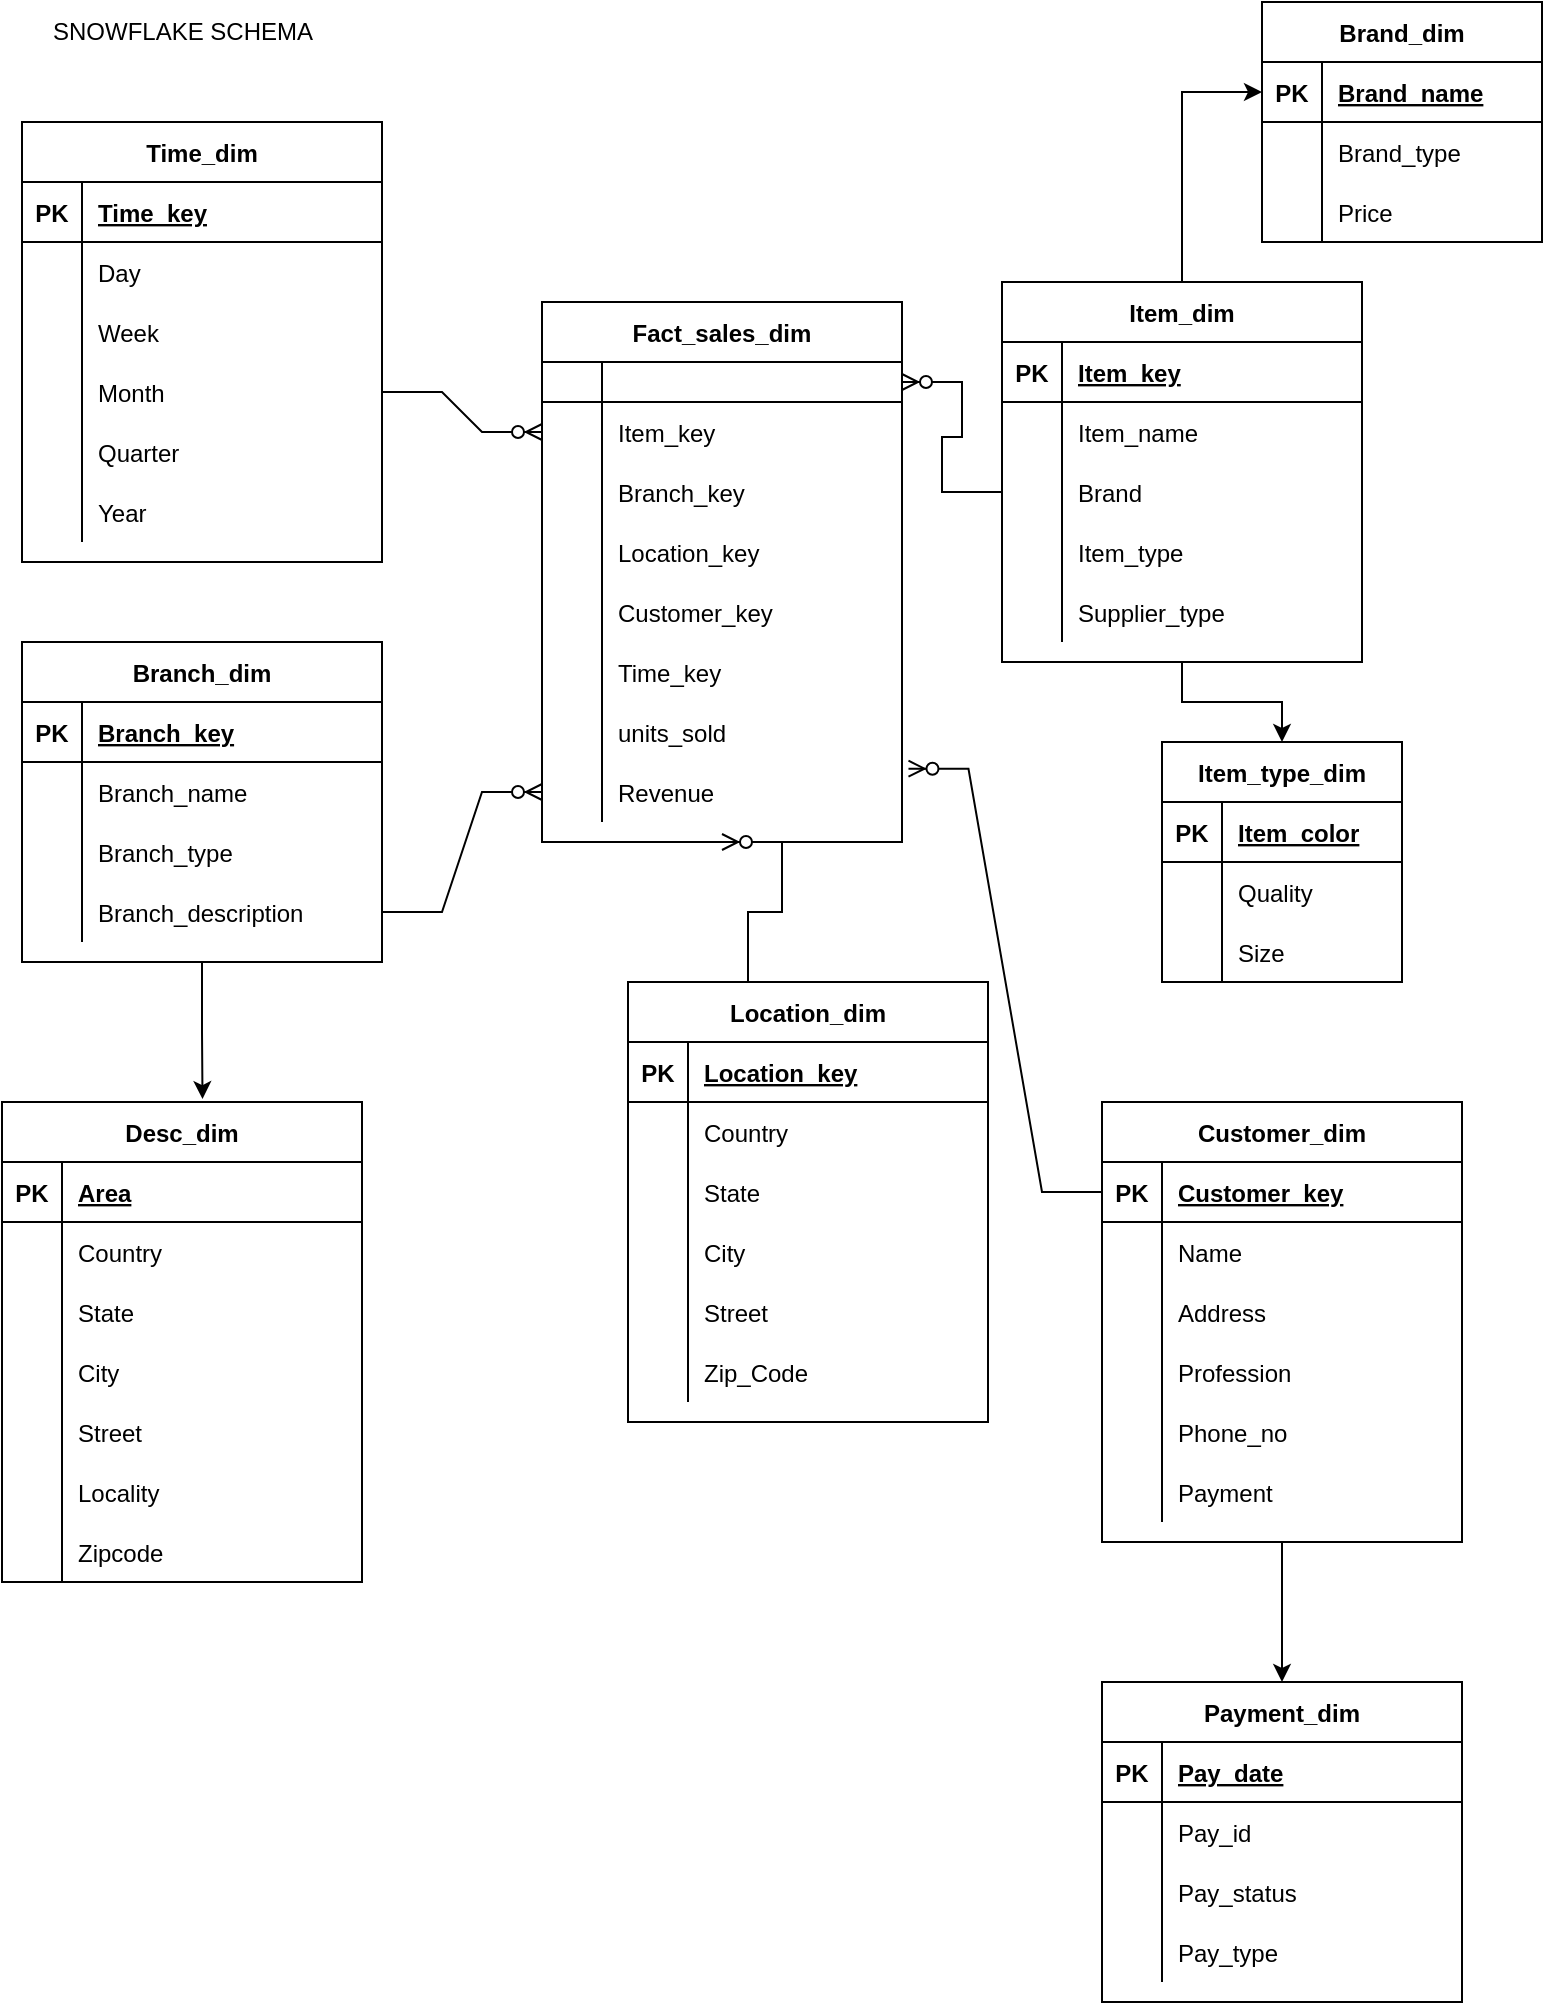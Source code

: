 <mxfile version="20.3.0" type="device"><diagram id="K9mdHLCSp_q0Acq3sKQE" name="Page-1"><mxGraphModel dx="1335" dy="692" grid="1" gridSize="10" guides="1" tooltips="1" connect="1" arrows="1" fold="1" page="1" pageScale="1" pageWidth="827" pageHeight="1169" math="0" shadow="0"><root><mxCell id="0"/><mxCell id="1" parent="0"/><mxCell id="JgKkxX7hpc0CTVONQls2-1" value="Time_dim" style="shape=table;startSize=30;container=1;collapsible=1;childLayout=tableLayout;fixedRows=1;rowLines=0;fontStyle=1;align=center;resizeLast=1;" parent="1" vertex="1"><mxGeometry x="20" y="70" width="180" height="220" as="geometry"/></mxCell><mxCell id="JgKkxX7hpc0CTVONQls2-2" value="" style="shape=tableRow;horizontal=0;startSize=0;swimlaneHead=0;swimlaneBody=0;fillColor=none;collapsible=0;dropTarget=0;points=[[0,0.5],[1,0.5]];portConstraint=eastwest;top=0;left=0;right=0;bottom=1;" parent="JgKkxX7hpc0CTVONQls2-1" vertex="1"><mxGeometry y="30" width="180" height="30" as="geometry"/></mxCell><mxCell id="JgKkxX7hpc0CTVONQls2-3" value="PK" style="shape=partialRectangle;connectable=0;fillColor=none;top=0;left=0;bottom=0;right=0;fontStyle=1;overflow=hidden;" parent="JgKkxX7hpc0CTVONQls2-2" vertex="1"><mxGeometry width="30" height="30" as="geometry"><mxRectangle width="30" height="30" as="alternateBounds"/></mxGeometry></mxCell><mxCell id="JgKkxX7hpc0CTVONQls2-4" value="Time_key" style="shape=partialRectangle;connectable=0;fillColor=none;top=0;left=0;bottom=0;right=0;align=left;spacingLeft=6;fontStyle=5;overflow=hidden;" parent="JgKkxX7hpc0CTVONQls2-2" vertex="1"><mxGeometry x="30" width="150" height="30" as="geometry"><mxRectangle width="150" height="30" as="alternateBounds"/></mxGeometry></mxCell><mxCell id="JgKkxX7hpc0CTVONQls2-5" value="" style="shape=tableRow;horizontal=0;startSize=0;swimlaneHead=0;swimlaneBody=0;fillColor=none;collapsible=0;dropTarget=0;points=[[0,0.5],[1,0.5]];portConstraint=eastwest;top=0;left=0;right=0;bottom=0;" parent="JgKkxX7hpc0CTVONQls2-1" vertex="1"><mxGeometry y="60" width="180" height="30" as="geometry"/></mxCell><mxCell id="JgKkxX7hpc0CTVONQls2-6" value="" style="shape=partialRectangle;connectable=0;fillColor=none;top=0;left=0;bottom=0;right=0;editable=1;overflow=hidden;" parent="JgKkxX7hpc0CTVONQls2-5" vertex="1"><mxGeometry width="30" height="30" as="geometry"><mxRectangle width="30" height="30" as="alternateBounds"/></mxGeometry></mxCell><mxCell id="JgKkxX7hpc0CTVONQls2-7" value="Day" style="shape=partialRectangle;connectable=0;fillColor=none;top=0;left=0;bottom=0;right=0;align=left;spacingLeft=6;overflow=hidden;" parent="JgKkxX7hpc0CTVONQls2-5" vertex="1"><mxGeometry x="30" width="150" height="30" as="geometry"><mxRectangle width="150" height="30" as="alternateBounds"/></mxGeometry></mxCell><mxCell id="JgKkxX7hpc0CTVONQls2-8" value="" style="shape=tableRow;horizontal=0;startSize=0;swimlaneHead=0;swimlaneBody=0;fillColor=none;collapsible=0;dropTarget=0;points=[[0,0.5],[1,0.5]];portConstraint=eastwest;top=0;left=0;right=0;bottom=0;" parent="JgKkxX7hpc0CTVONQls2-1" vertex="1"><mxGeometry y="90" width="180" height="30" as="geometry"/></mxCell><mxCell id="JgKkxX7hpc0CTVONQls2-9" value="" style="shape=partialRectangle;connectable=0;fillColor=none;top=0;left=0;bottom=0;right=0;editable=1;overflow=hidden;" parent="JgKkxX7hpc0CTVONQls2-8" vertex="1"><mxGeometry width="30" height="30" as="geometry"><mxRectangle width="30" height="30" as="alternateBounds"/></mxGeometry></mxCell><mxCell id="JgKkxX7hpc0CTVONQls2-10" value="Week" style="shape=partialRectangle;connectable=0;fillColor=none;top=0;left=0;bottom=0;right=0;align=left;spacingLeft=6;overflow=hidden;" parent="JgKkxX7hpc0CTVONQls2-8" vertex="1"><mxGeometry x="30" width="150" height="30" as="geometry"><mxRectangle width="150" height="30" as="alternateBounds"/></mxGeometry></mxCell><mxCell id="JgKkxX7hpc0CTVONQls2-11" value="" style="shape=tableRow;horizontal=0;startSize=0;swimlaneHead=0;swimlaneBody=0;fillColor=none;collapsible=0;dropTarget=0;points=[[0,0.5],[1,0.5]];portConstraint=eastwest;top=0;left=0;right=0;bottom=0;" parent="JgKkxX7hpc0CTVONQls2-1" vertex="1"><mxGeometry y="120" width="180" height="30" as="geometry"/></mxCell><mxCell id="JgKkxX7hpc0CTVONQls2-12" value="" style="shape=partialRectangle;connectable=0;fillColor=none;top=0;left=0;bottom=0;right=0;editable=1;overflow=hidden;" parent="JgKkxX7hpc0CTVONQls2-11" vertex="1"><mxGeometry width="30" height="30" as="geometry"><mxRectangle width="30" height="30" as="alternateBounds"/></mxGeometry></mxCell><mxCell id="JgKkxX7hpc0CTVONQls2-13" value="Month" style="shape=partialRectangle;connectable=0;fillColor=none;top=0;left=0;bottom=0;right=0;align=left;spacingLeft=6;overflow=hidden;" parent="JgKkxX7hpc0CTVONQls2-11" vertex="1"><mxGeometry x="30" width="150" height="30" as="geometry"><mxRectangle width="150" height="30" as="alternateBounds"/></mxGeometry></mxCell><mxCell id="JgKkxX7hpc0CTVONQls2-14" value="" style="shape=tableRow;horizontal=0;startSize=0;swimlaneHead=0;swimlaneBody=0;fillColor=none;collapsible=0;dropTarget=0;points=[[0,0.5],[1,0.5]];portConstraint=eastwest;top=0;left=0;right=0;bottom=0;" parent="JgKkxX7hpc0CTVONQls2-1" vertex="1"><mxGeometry y="150" width="180" height="30" as="geometry"/></mxCell><mxCell id="JgKkxX7hpc0CTVONQls2-15" value="" style="shape=partialRectangle;connectable=0;fillColor=none;top=0;left=0;bottom=0;right=0;editable=1;overflow=hidden;" parent="JgKkxX7hpc0CTVONQls2-14" vertex="1"><mxGeometry width="30" height="30" as="geometry"><mxRectangle width="30" height="30" as="alternateBounds"/></mxGeometry></mxCell><mxCell id="JgKkxX7hpc0CTVONQls2-16" value="Quarter" style="shape=partialRectangle;connectable=0;fillColor=none;top=0;left=0;bottom=0;right=0;align=left;spacingLeft=6;overflow=hidden;" parent="JgKkxX7hpc0CTVONQls2-14" vertex="1"><mxGeometry x="30" width="150" height="30" as="geometry"><mxRectangle width="150" height="30" as="alternateBounds"/></mxGeometry></mxCell><mxCell id="JgKkxX7hpc0CTVONQls2-17" value="" style="shape=tableRow;horizontal=0;startSize=0;swimlaneHead=0;swimlaneBody=0;fillColor=none;collapsible=0;dropTarget=0;points=[[0,0.5],[1,0.5]];portConstraint=eastwest;top=0;left=0;right=0;bottom=0;" parent="JgKkxX7hpc0CTVONQls2-1" vertex="1"><mxGeometry y="180" width="180" height="30" as="geometry"/></mxCell><mxCell id="JgKkxX7hpc0CTVONQls2-18" value="" style="shape=partialRectangle;connectable=0;fillColor=none;top=0;left=0;bottom=0;right=0;editable=1;overflow=hidden;" parent="JgKkxX7hpc0CTVONQls2-17" vertex="1"><mxGeometry width="30" height="30" as="geometry"><mxRectangle width="30" height="30" as="alternateBounds"/></mxGeometry></mxCell><mxCell id="JgKkxX7hpc0CTVONQls2-19" value="Year" style="shape=partialRectangle;connectable=0;fillColor=none;top=0;left=0;bottom=0;right=0;align=left;spacingLeft=6;overflow=hidden;" parent="JgKkxX7hpc0CTVONQls2-17" vertex="1"><mxGeometry x="30" width="150" height="30" as="geometry"><mxRectangle width="150" height="30" as="alternateBounds"/></mxGeometry></mxCell><mxCell id="JgKkxX7hpc0CTVONQls2-190" style="edgeStyle=orthogonalEdgeStyle;rounded=0;orthogonalLoop=1;jettySize=auto;html=1;entryX=0.557;entryY=-0.006;entryDx=0;entryDy=0;entryPerimeter=0;" parent="1" source="JgKkxX7hpc0CTVONQls2-20" target="JgKkxX7hpc0CTVONQls2-118" edge="1"><mxGeometry relative="1" as="geometry"/></mxCell><mxCell id="JgKkxX7hpc0CTVONQls2-20" value="Branch_dim" style="shape=table;startSize=30;container=1;collapsible=1;childLayout=tableLayout;fixedRows=1;rowLines=0;fontStyle=1;align=center;resizeLast=1;" parent="1" vertex="1"><mxGeometry x="20" y="330" width="180" height="160" as="geometry"/></mxCell><mxCell id="JgKkxX7hpc0CTVONQls2-21" value="" style="shape=tableRow;horizontal=0;startSize=0;swimlaneHead=0;swimlaneBody=0;fillColor=none;collapsible=0;dropTarget=0;points=[[0,0.5],[1,0.5]];portConstraint=eastwest;top=0;left=0;right=0;bottom=1;" parent="JgKkxX7hpc0CTVONQls2-20" vertex="1"><mxGeometry y="30" width="180" height="30" as="geometry"/></mxCell><mxCell id="JgKkxX7hpc0CTVONQls2-22" value="PK" style="shape=partialRectangle;connectable=0;fillColor=none;top=0;left=0;bottom=0;right=0;fontStyle=1;overflow=hidden;" parent="JgKkxX7hpc0CTVONQls2-21" vertex="1"><mxGeometry width="30" height="30" as="geometry"><mxRectangle width="30" height="30" as="alternateBounds"/></mxGeometry></mxCell><mxCell id="JgKkxX7hpc0CTVONQls2-23" value="Branch_key" style="shape=partialRectangle;connectable=0;fillColor=none;top=0;left=0;bottom=0;right=0;align=left;spacingLeft=6;fontStyle=5;overflow=hidden;" parent="JgKkxX7hpc0CTVONQls2-21" vertex="1"><mxGeometry x="30" width="150" height="30" as="geometry"><mxRectangle width="150" height="30" as="alternateBounds"/></mxGeometry></mxCell><mxCell id="JgKkxX7hpc0CTVONQls2-24" value="" style="shape=tableRow;horizontal=0;startSize=0;swimlaneHead=0;swimlaneBody=0;fillColor=none;collapsible=0;dropTarget=0;points=[[0,0.5],[1,0.5]];portConstraint=eastwest;top=0;left=0;right=0;bottom=0;" parent="JgKkxX7hpc0CTVONQls2-20" vertex="1"><mxGeometry y="60" width="180" height="30" as="geometry"/></mxCell><mxCell id="JgKkxX7hpc0CTVONQls2-25" value="" style="shape=partialRectangle;connectable=0;fillColor=none;top=0;left=0;bottom=0;right=0;editable=1;overflow=hidden;" parent="JgKkxX7hpc0CTVONQls2-24" vertex="1"><mxGeometry width="30" height="30" as="geometry"><mxRectangle width="30" height="30" as="alternateBounds"/></mxGeometry></mxCell><mxCell id="JgKkxX7hpc0CTVONQls2-26" value="Branch_name" style="shape=partialRectangle;connectable=0;fillColor=none;top=0;left=0;bottom=0;right=0;align=left;spacingLeft=6;overflow=hidden;" parent="JgKkxX7hpc0CTVONQls2-24" vertex="1"><mxGeometry x="30" width="150" height="30" as="geometry"><mxRectangle width="150" height="30" as="alternateBounds"/></mxGeometry></mxCell><mxCell id="JgKkxX7hpc0CTVONQls2-27" value="" style="shape=tableRow;horizontal=0;startSize=0;swimlaneHead=0;swimlaneBody=0;fillColor=none;collapsible=0;dropTarget=0;points=[[0,0.5],[1,0.5]];portConstraint=eastwest;top=0;left=0;right=0;bottom=0;" parent="JgKkxX7hpc0CTVONQls2-20" vertex="1"><mxGeometry y="90" width="180" height="30" as="geometry"/></mxCell><mxCell id="JgKkxX7hpc0CTVONQls2-28" value="" style="shape=partialRectangle;connectable=0;fillColor=none;top=0;left=0;bottom=0;right=0;editable=1;overflow=hidden;" parent="JgKkxX7hpc0CTVONQls2-27" vertex="1"><mxGeometry width="30" height="30" as="geometry"><mxRectangle width="30" height="30" as="alternateBounds"/></mxGeometry></mxCell><mxCell id="JgKkxX7hpc0CTVONQls2-29" value="Branch_type" style="shape=partialRectangle;connectable=0;fillColor=none;top=0;left=0;bottom=0;right=0;align=left;spacingLeft=6;overflow=hidden;" parent="JgKkxX7hpc0CTVONQls2-27" vertex="1"><mxGeometry x="30" width="150" height="30" as="geometry"><mxRectangle width="150" height="30" as="alternateBounds"/></mxGeometry></mxCell><mxCell id="JgKkxX7hpc0CTVONQls2-30" value="" style="shape=tableRow;horizontal=0;startSize=0;swimlaneHead=0;swimlaneBody=0;fillColor=none;collapsible=0;dropTarget=0;points=[[0,0.5],[1,0.5]];portConstraint=eastwest;top=0;left=0;right=0;bottom=0;" parent="JgKkxX7hpc0CTVONQls2-20" vertex="1"><mxGeometry y="120" width="180" height="30" as="geometry"/></mxCell><mxCell id="JgKkxX7hpc0CTVONQls2-31" value="" style="shape=partialRectangle;connectable=0;fillColor=none;top=0;left=0;bottom=0;right=0;editable=1;overflow=hidden;" parent="JgKkxX7hpc0CTVONQls2-30" vertex="1"><mxGeometry width="30" height="30" as="geometry"><mxRectangle width="30" height="30" as="alternateBounds"/></mxGeometry></mxCell><mxCell id="JgKkxX7hpc0CTVONQls2-32" value="Branch_description" style="shape=partialRectangle;connectable=0;fillColor=none;top=0;left=0;bottom=0;right=0;align=left;spacingLeft=6;overflow=hidden;" parent="JgKkxX7hpc0CTVONQls2-30" vertex="1"><mxGeometry x="30" width="150" height="30" as="geometry"><mxRectangle width="150" height="30" as="alternateBounds"/></mxGeometry></mxCell><mxCell id="JgKkxX7hpc0CTVONQls2-33" value="Fact_sales_dim" style="shape=table;startSize=30;container=1;collapsible=1;childLayout=tableLayout;fixedRows=1;rowLines=0;fontStyle=1;align=center;resizeLast=1;" parent="1" vertex="1"><mxGeometry x="280" y="160" width="180" height="270" as="geometry"/></mxCell><mxCell id="JgKkxX7hpc0CTVONQls2-34" value="" style="shape=tableRow;horizontal=0;startSize=0;swimlaneHead=0;swimlaneBody=0;fillColor=none;collapsible=0;dropTarget=0;points=[[0,0.5],[1,0.5]];portConstraint=eastwest;top=0;left=0;right=0;bottom=1;" parent="JgKkxX7hpc0CTVONQls2-33" vertex="1"><mxGeometry y="30" width="180" height="20" as="geometry"/></mxCell><mxCell id="JgKkxX7hpc0CTVONQls2-35" value="" style="shape=partialRectangle;connectable=0;fillColor=none;top=0;left=0;bottom=0;right=0;fontStyle=1;overflow=hidden;" parent="JgKkxX7hpc0CTVONQls2-34" vertex="1"><mxGeometry width="30" height="20" as="geometry"><mxRectangle width="30" height="20" as="alternateBounds"/></mxGeometry></mxCell><mxCell id="JgKkxX7hpc0CTVONQls2-36" value="" style="shape=partialRectangle;connectable=0;fillColor=none;top=0;left=0;bottom=0;right=0;align=left;spacingLeft=6;fontStyle=5;overflow=hidden;" parent="JgKkxX7hpc0CTVONQls2-34" vertex="1"><mxGeometry x="30" width="150" height="20" as="geometry"><mxRectangle width="150" height="20" as="alternateBounds"/></mxGeometry></mxCell><mxCell id="JgKkxX7hpc0CTVONQls2-37" value="" style="shape=tableRow;horizontal=0;startSize=0;swimlaneHead=0;swimlaneBody=0;fillColor=none;collapsible=0;dropTarget=0;points=[[0,0.5],[1,0.5]];portConstraint=eastwest;top=0;left=0;right=0;bottom=0;" parent="JgKkxX7hpc0CTVONQls2-33" vertex="1"><mxGeometry y="50" width="180" height="30" as="geometry"/></mxCell><mxCell id="JgKkxX7hpc0CTVONQls2-38" value="" style="shape=partialRectangle;connectable=0;fillColor=none;top=0;left=0;bottom=0;right=0;editable=1;overflow=hidden;" parent="JgKkxX7hpc0CTVONQls2-37" vertex="1"><mxGeometry width="30" height="30" as="geometry"><mxRectangle width="30" height="30" as="alternateBounds"/></mxGeometry></mxCell><mxCell id="JgKkxX7hpc0CTVONQls2-39" value="Item_key" style="shape=partialRectangle;connectable=0;fillColor=none;top=0;left=0;bottom=0;right=0;align=left;spacingLeft=6;overflow=hidden;" parent="JgKkxX7hpc0CTVONQls2-37" vertex="1"><mxGeometry x="30" width="150" height="30" as="geometry"><mxRectangle width="150" height="30" as="alternateBounds"/></mxGeometry></mxCell><mxCell id="JgKkxX7hpc0CTVONQls2-40" value="" style="shape=tableRow;horizontal=0;startSize=0;swimlaneHead=0;swimlaneBody=0;fillColor=none;collapsible=0;dropTarget=0;points=[[0,0.5],[1,0.5]];portConstraint=eastwest;top=0;left=0;right=0;bottom=0;" parent="JgKkxX7hpc0CTVONQls2-33" vertex="1"><mxGeometry y="80" width="180" height="30" as="geometry"/></mxCell><mxCell id="JgKkxX7hpc0CTVONQls2-41" value="" style="shape=partialRectangle;connectable=0;fillColor=none;top=0;left=0;bottom=0;right=0;editable=1;overflow=hidden;" parent="JgKkxX7hpc0CTVONQls2-40" vertex="1"><mxGeometry width="30" height="30" as="geometry"><mxRectangle width="30" height="30" as="alternateBounds"/></mxGeometry></mxCell><mxCell id="JgKkxX7hpc0CTVONQls2-42" value="Branch_key" style="shape=partialRectangle;connectable=0;fillColor=none;top=0;left=0;bottom=0;right=0;align=left;spacingLeft=6;overflow=hidden;" parent="JgKkxX7hpc0CTVONQls2-40" vertex="1"><mxGeometry x="30" width="150" height="30" as="geometry"><mxRectangle width="150" height="30" as="alternateBounds"/></mxGeometry></mxCell><mxCell id="JgKkxX7hpc0CTVONQls2-43" value="" style="shape=tableRow;horizontal=0;startSize=0;swimlaneHead=0;swimlaneBody=0;fillColor=none;collapsible=0;dropTarget=0;points=[[0,0.5],[1,0.5]];portConstraint=eastwest;top=0;left=0;right=0;bottom=0;" parent="JgKkxX7hpc0CTVONQls2-33" vertex="1"><mxGeometry y="110" width="180" height="30" as="geometry"/></mxCell><mxCell id="JgKkxX7hpc0CTVONQls2-44" value="" style="shape=partialRectangle;connectable=0;fillColor=none;top=0;left=0;bottom=0;right=0;editable=1;overflow=hidden;" parent="JgKkxX7hpc0CTVONQls2-43" vertex="1"><mxGeometry width="30" height="30" as="geometry"><mxRectangle width="30" height="30" as="alternateBounds"/></mxGeometry></mxCell><mxCell id="JgKkxX7hpc0CTVONQls2-45" value="Location_key" style="shape=partialRectangle;connectable=0;fillColor=none;top=0;left=0;bottom=0;right=0;align=left;spacingLeft=6;overflow=hidden;" parent="JgKkxX7hpc0CTVONQls2-43" vertex="1"><mxGeometry x="30" width="150" height="30" as="geometry"><mxRectangle width="150" height="30" as="alternateBounds"/></mxGeometry></mxCell><mxCell id="JgKkxX7hpc0CTVONQls2-46" value="" style="shape=tableRow;horizontal=0;startSize=0;swimlaneHead=0;swimlaneBody=0;fillColor=none;collapsible=0;dropTarget=0;points=[[0,0.5],[1,0.5]];portConstraint=eastwest;top=0;left=0;right=0;bottom=0;" parent="JgKkxX7hpc0CTVONQls2-33" vertex="1"><mxGeometry y="140" width="180" height="30" as="geometry"/></mxCell><mxCell id="JgKkxX7hpc0CTVONQls2-47" value="" style="shape=partialRectangle;connectable=0;fillColor=none;top=0;left=0;bottom=0;right=0;editable=1;overflow=hidden;" parent="JgKkxX7hpc0CTVONQls2-46" vertex="1"><mxGeometry width="30" height="30" as="geometry"><mxRectangle width="30" height="30" as="alternateBounds"/></mxGeometry></mxCell><mxCell id="JgKkxX7hpc0CTVONQls2-48" value="Customer_key" style="shape=partialRectangle;connectable=0;fillColor=none;top=0;left=0;bottom=0;right=0;align=left;spacingLeft=6;overflow=hidden;" parent="JgKkxX7hpc0CTVONQls2-46" vertex="1"><mxGeometry x="30" width="150" height="30" as="geometry"><mxRectangle width="150" height="30" as="alternateBounds"/></mxGeometry></mxCell><mxCell id="JgKkxX7hpc0CTVONQls2-49" value="" style="shape=tableRow;horizontal=0;startSize=0;swimlaneHead=0;swimlaneBody=0;fillColor=none;collapsible=0;dropTarget=0;points=[[0,0.5],[1,0.5]];portConstraint=eastwest;top=0;left=0;right=0;bottom=0;" parent="JgKkxX7hpc0CTVONQls2-33" vertex="1"><mxGeometry y="170" width="180" height="30" as="geometry"/></mxCell><mxCell id="JgKkxX7hpc0CTVONQls2-50" value="" style="shape=partialRectangle;connectable=0;fillColor=none;top=0;left=0;bottom=0;right=0;editable=1;overflow=hidden;" parent="JgKkxX7hpc0CTVONQls2-49" vertex="1"><mxGeometry width="30" height="30" as="geometry"><mxRectangle width="30" height="30" as="alternateBounds"/></mxGeometry></mxCell><mxCell id="JgKkxX7hpc0CTVONQls2-51" value="Time_key" style="shape=partialRectangle;connectable=0;fillColor=none;top=0;left=0;bottom=0;right=0;align=left;spacingLeft=6;overflow=hidden;" parent="JgKkxX7hpc0CTVONQls2-49" vertex="1"><mxGeometry x="30" width="150" height="30" as="geometry"><mxRectangle width="150" height="30" as="alternateBounds"/></mxGeometry></mxCell><mxCell id="JgKkxX7hpc0CTVONQls2-52" value="" style="shape=tableRow;horizontal=0;startSize=0;swimlaneHead=0;swimlaneBody=0;fillColor=none;collapsible=0;dropTarget=0;points=[[0,0.5],[1,0.5]];portConstraint=eastwest;top=0;left=0;right=0;bottom=0;" parent="JgKkxX7hpc0CTVONQls2-33" vertex="1"><mxGeometry y="200" width="180" height="30" as="geometry"/></mxCell><mxCell id="JgKkxX7hpc0CTVONQls2-53" value="" style="shape=partialRectangle;connectable=0;fillColor=none;top=0;left=0;bottom=0;right=0;editable=1;overflow=hidden;" parent="JgKkxX7hpc0CTVONQls2-52" vertex="1"><mxGeometry width="30" height="30" as="geometry"><mxRectangle width="30" height="30" as="alternateBounds"/></mxGeometry></mxCell><mxCell id="JgKkxX7hpc0CTVONQls2-54" value="units_sold" style="shape=partialRectangle;connectable=0;fillColor=none;top=0;left=0;bottom=0;right=0;align=left;spacingLeft=6;overflow=hidden;" parent="JgKkxX7hpc0CTVONQls2-52" vertex="1"><mxGeometry x="30" width="150" height="30" as="geometry"><mxRectangle width="150" height="30" as="alternateBounds"/></mxGeometry></mxCell><mxCell id="JgKkxX7hpc0CTVONQls2-55" value="" style="shape=tableRow;horizontal=0;startSize=0;swimlaneHead=0;swimlaneBody=0;fillColor=none;collapsible=0;dropTarget=0;points=[[0,0.5],[1,0.5]];portConstraint=eastwest;top=0;left=0;right=0;bottom=0;" parent="JgKkxX7hpc0CTVONQls2-33" vertex="1"><mxGeometry y="230" width="180" height="30" as="geometry"/></mxCell><mxCell id="JgKkxX7hpc0CTVONQls2-56" value="" style="shape=partialRectangle;connectable=0;fillColor=none;top=0;left=0;bottom=0;right=0;editable=1;overflow=hidden;" parent="JgKkxX7hpc0CTVONQls2-55" vertex="1"><mxGeometry width="30" height="30" as="geometry"><mxRectangle width="30" height="30" as="alternateBounds"/></mxGeometry></mxCell><mxCell id="JgKkxX7hpc0CTVONQls2-57" value="Revenue" style="shape=partialRectangle;connectable=0;fillColor=none;top=0;left=0;bottom=0;right=0;align=left;spacingLeft=6;overflow=hidden;" parent="JgKkxX7hpc0CTVONQls2-55" vertex="1"><mxGeometry x="30" width="150" height="30" as="geometry"><mxRectangle width="150" height="30" as="alternateBounds"/></mxGeometry></mxCell><mxCell id="JgKkxX7hpc0CTVONQls2-187" style="edgeStyle=orthogonalEdgeStyle;rounded=0;orthogonalLoop=1;jettySize=auto;html=1;entryX=0;entryY=0.5;entryDx=0;entryDy=0;" parent="1" source="JgKkxX7hpc0CTVONQls2-58" target="JgKkxX7hpc0CTVONQls2-147" edge="1"><mxGeometry relative="1" as="geometry"/></mxCell><mxCell id="JgKkxX7hpc0CTVONQls2-188" style="edgeStyle=orthogonalEdgeStyle;rounded=0;orthogonalLoop=1;jettySize=auto;html=1;" parent="1" source="JgKkxX7hpc0CTVONQls2-58" target="JgKkxX7hpc0CTVONQls2-159" edge="1"><mxGeometry relative="1" as="geometry"/></mxCell><mxCell id="JgKkxX7hpc0CTVONQls2-58" value="Item_dim" style="shape=table;startSize=30;container=1;collapsible=1;childLayout=tableLayout;fixedRows=1;rowLines=0;fontStyle=1;align=center;resizeLast=1;" parent="1" vertex="1"><mxGeometry x="510" y="150" width="180" height="190" as="geometry"/></mxCell><mxCell id="JgKkxX7hpc0CTVONQls2-59" value="" style="shape=tableRow;horizontal=0;startSize=0;swimlaneHead=0;swimlaneBody=0;fillColor=none;collapsible=0;dropTarget=0;points=[[0,0.5],[1,0.5]];portConstraint=eastwest;top=0;left=0;right=0;bottom=1;" parent="JgKkxX7hpc0CTVONQls2-58" vertex="1"><mxGeometry y="30" width="180" height="30" as="geometry"/></mxCell><mxCell id="JgKkxX7hpc0CTVONQls2-60" value="PK" style="shape=partialRectangle;connectable=0;fillColor=none;top=0;left=0;bottom=0;right=0;fontStyle=1;overflow=hidden;" parent="JgKkxX7hpc0CTVONQls2-59" vertex="1"><mxGeometry width="30" height="30" as="geometry"><mxRectangle width="30" height="30" as="alternateBounds"/></mxGeometry></mxCell><mxCell id="JgKkxX7hpc0CTVONQls2-61" value="Item_key" style="shape=partialRectangle;connectable=0;fillColor=none;top=0;left=0;bottom=0;right=0;align=left;spacingLeft=6;fontStyle=5;overflow=hidden;" parent="JgKkxX7hpc0CTVONQls2-59" vertex="1"><mxGeometry x="30" width="150" height="30" as="geometry"><mxRectangle width="150" height="30" as="alternateBounds"/></mxGeometry></mxCell><mxCell id="JgKkxX7hpc0CTVONQls2-62" value="" style="shape=tableRow;horizontal=0;startSize=0;swimlaneHead=0;swimlaneBody=0;fillColor=none;collapsible=0;dropTarget=0;points=[[0,0.5],[1,0.5]];portConstraint=eastwest;top=0;left=0;right=0;bottom=0;" parent="JgKkxX7hpc0CTVONQls2-58" vertex="1"><mxGeometry y="60" width="180" height="30" as="geometry"/></mxCell><mxCell id="JgKkxX7hpc0CTVONQls2-63" value="" style="shape=partialRectangle;connectable=0;fillColor=none;top=0;left=0;bottom=0;right=0;editable=1;overflow=hidden;" parent="JgKkxX7hpc0CTVONQls2-62" vertex="1"><mxGeometry width="30" height="30" as="geometry"><mxRectangle width="30" height="30" as="alternateBounds"/></mxGeometry></mxCell><mxCell id="JgKkxX7hpc0CTVONQls2-64" value="Item_name" style="shape=partialRectangle;connectable=0;fillColor=none;top=0;left=0;bottom=0;right=0;align=left;spacingLeft=6;overflow=hidden;" parent="JgKkxX7hpc0CTVONQls2-62" vertex="1"><mxGeometry x="30" width="150" height="30" as="geometry"><mxRectangle width="150" height="30" as="alternateBounds"/></mxGeometry></mxCell><mxCell id="JgKkxX7hpc0CTVONQls2-65" value="" style="shape=tableRow;horizontal=0;startSize=0;swimlaneHead=0;swimlaneBody=0;fillColor=none;collapsible=0;dropTarget=0;points=[[0,0.5],[1,0.5]];portConstraint=eastwest;top=0;left=0;right=0;bottom=0;" parent="JgKkxX7hpc0CTVONQls2-58" vertex="1"><mxGeometry y="90" width="180" height="30" as="geometry"/></mxCell><mxCell id="JgKkxX7hpc0CTVONQls2-66" value="" style="shape=partialRectangle;connectable=0;fillColor=none;top=0;left=0;bottom=0;right=0;editable=1;overflow=hidden;" parent="JgKkxX7hpc0CTVONQls2-65" vertex="1"><mxGeometry width="30" height="30" as="geometry"><mxRectangle width="30" height="30" as="alternateBounds"/></mxGeometry></mxCell><mxCell id="JgKkxX7hpc0CTVONQls2-67" value="Brand" style="shape=partialRectangle;connectable=0;fillColor=none;top=0;left=0;bottom=0;right=0;align=left;spacingLeft=6;overflow=hidden;" parent="JgKkxX7hpc0CTVONQls2-65" vertex="1"><mxGeometry x="30" width="150" height="30" as="geometry"><mxRectangle width="150" height="30" as="alternateBounds"/></mxGeometry></mxCell><mxCell id="JgKkxX7hpc0CTVONQls2-68" value="" style="shape=tableRow;horizontal=0;startSize=0;swimlaneHead=0;swimlaneBody=0;fillColor=none;collapsible=0;dropTarget=0;points=[[0,0.5],[1,0.5]];portConstraint=eastwest;top=0;left=0;right=0;bottom=0;" parent="JgKkxX7hpc0CTVONQls2-58" vertex="1"><mxGeometry y="120" width="180" height="30" as="geometry"/></mxCell><mxCell id="JgKkxX7hpc0CTVONQls2-69" value="" style="shape=partialRectangle;connectable=0;fillColor=none;top=0;left=0;bottom=0;right=0;editable=1;overflow=hidden;" parent="JgKkxX7hpc0CTVONQls2-68" vertex="1"><mxGeometry width="30" height="30" as="geometry"><mxRectangle width="30" height="30" as="alternateBounds"/></mxGeometry></mxCell><mxCell id="JgKkxX7hpc0CTVONQls2-70" value="Item_type" style="shape=partialRectangle;connectable=0;fillColor=none;top=0;left=0;bottom=0;right=0;align=left;spacingLeft=6;overflow=hidden;" parent="JgKkxX7hpc0CTVONQls2-68" vertex="1"><mxGeometry x="30" width="150" height="30" as="geometry"><mxRectangle width="150" height="30" as="alternateBounds"/></mxGeometry></mxCell><mxCell id="JgKkxX7hpc0CTVONQls2-71" value="" style="shape=tableRow;horizontal=0;startSize=0;swimlaneHead=0;swimlaneBody=0;fillColor=none;collapsible=0;dropTarget=0;points=[[0,0.5],[1,0.5]];portConstraint=eastwest;top=0;left=0;right=0;bottom=0;" parent="JgKkxX7hpc0CTVONQls2-58" vertex="1"><mxGeometry y="150" width="180" height="30" as="geometry"/></mxCell><mxCell id="JgKkxX7hpc0CTVONQls2-72" value="" style="shape=partialRectangle;connectable=0;fillColor=none;top=0;left=0;bottom=0;right=0;editable=1;overflow=hidden;" parent="JgKkxX7hpc0CTVONQls2-71" vertex="1"><mxGeometry width="30" height="30" as="geometry"><mxRectangle width="30" height="30" as="alternateBounds"/></mxGeometry></mxCell><mxCell id="JgKkxX7hpc0CTVONQls2-73" value="Supplier_type" style="shape=partialRectangle;connectable=0;fillColor=none;top=0;left=0;bottom=0;right=0;align=left;spacingLeft=6;overflow=hidden;" parent="JgKkxX7hpc0CTVONQls2-71" vertex="1"><mxGeometry x="30" width="150" height="30" as="geometry"><mxRectangle width="150" height="30" as="alternateBounds"/></mxGeometry></mxCell><mxCell id="JgKkxX7hpc0CTVONQls2-189" style="edgeStyle=orthogonalEdgeStyle;rounded=0;orthogonalLoop=1;jettySize=auto;html=1;entryX=0.5;entryY=0;entryDx=0;entryDy=0;" parent="1" source="JgKkxX7hpc0CTVONQls2-74" target="JgKkxX7hpc0CTVONQls2-131" edge="1"><mxGeometry relative="1" as="geometry"/></mxCell><mxCell id="JgKkxX7hpc0CTVONQls2-74" value="Customer_dim" style="shape=table;startSize=30;container=1;collapsible=1;childLayout=tableLayout;fixedRows=1;rowLines=0;fontStyle=1;align=center;resizeLast=1;" parent="1" vertex="1"><mxGeometry x="560" y="560" width="180" height="220" as="geometry"/></mxCell><mxCell id="JgKkxX7hpc0CTVONQls2-75" value="" style="shape=tableRow;horizontal=0;startSize=0;swimlaneHead=0;swimlaneBody=0;fillColor=none;collapsible=0;dropTarget=0;points=[[0,0.5],[1,0.5]];portConstraint=eastwest;top=0;left=0;right=0;bottom=1;" parent="JgKkxX7hpc0CTVONQls2-74" vertex="1"><mxGeometry y="30" width="180" height="30" as="geometry"/></mxCell><mxCell id="JgKkxX7hpc0CTVONQls2-76" value="PK" style="shape=partialRectangle;connectable=0;fillColor=none;top=0;left=0;bottom=0;right=0;fontStyle=1;overflow=hidden;" parent="JgKkxX7hpc0CTVONQls2-75" vertex="1"><mxGeometry width="30" height="30" as="geometry"><mxRectangle width="30" height="30" as="alternateBounds"/></mxGeometry></mxCell><mxCell id="JgKkxX7hpc0CTVONQls2-77" value="Customer_key" style="shape=partialRectangle;connectable=0;fillColor=none;top=0;left=0;bottom=0;right=0;align=left;spacingLeft=6;fontStyle=5;overflow=hidden;" parent="JgKkxX7hpc0CTVONQls2-75" vertex="1"><mxGeometry x="30" width="150" height="30" as="geometry"><mxRectangle width="150" height="30" as="alternateBounds"/></mxGeometry></mxCell><mxCell id="JgKkxX7hpc0CTVONQls2-78" value="" style="shape=tableRow;horizontal=0;startSize=0;swimlaneHead=0;swimlaneBody=0;fillColor=none;collapsible=0;dropTarget=0;points=[[0,0.5],[1,0.5]];portConstraint=eastwest;top=0;left=0;right=0;bottom=0;" parent="JgKkxX7hpc0CTVONQls2-74" vertex="1"><mxGeometry y="60" width="180" height="30" as="geometry"/></mxCell><mxCell id="JgKkxX7hpc0CTVONQls2-79" value="" style="shape=partialRectangle;connectable=0;fillColor=none;top=0;left=0;bottom=0;right=0;editable=1;overflow=hidden;" parent="JgKkxX7hpc0CTVONQls2-78" vertex="1"><mxGeometry width="30" height="30" as="geometry"><mxRectangle width="30" height="30" as="alternateBounds"/></mxGeometry></mxCell><mxCell id="JgKkxX7hpc0CTVONQls2-80" value="Name" style="shape=partialRectangle;connectable=0;fillColor=none;top=0;left=0;bottom=0;right=0;align=left;spacingLeft=6;overflow=hidden;" parent="JgKkxX7hpc0CTVONQls2-78" vertex="1"><mxGeometry x="30" width="150" height="30" as="geometry"><mxRectangle width="150" height="30" as="alternateBounds"/></mxGeometry></mxCell><mxCell id="JgKkxX7hpc0CTVONQls2-81" value="" style="shape=tableRow;horizontal=0;startSize=0;swimlaneHead=0;swimlaneBody=0;fillColor=none;collapsible=0;dropTarget=0;points=[[0,0.5],[1,0.5]];portConstraint=eastwest;top=0;left=0;right=0;bottom=0;" parent="JgKkxX7hpc0CTVONQls2-74" vertex="1"><mxGeometry y="90" width="180" height="30" as="geometry"/></mxCell><mxCell id="JgKkxX7hpc0CTVONQls2-82" value="" style="shape=partialRectangle;connectable=0;fillColor=none;top=0;left=0;bottom=0;right=0;editable=1;overflow=hidden;" parent="JgKkxX7hpc0CTVONQls2-81" vertex="1"><mxGeometry width="30" height="30" as="geometry"><mxRectangle width="30" height="30" as="alternateBounds"/></mxGeometry></mxCell><mxCell id="JgKkxX7hpc0CTVONQls2-83" value="Address" style="shape=partialRectangle;connectable=0;fillColor=none;top=0;left=0;bottom=0;right=0;align=left;spacingLeft=6;overflow=hidden;" parent="JgKkxX7hpc0CTVONQls2-81" vertex="1"><mxGeometry x="30" width="150" height="30" as="geometry"><mxRectangle width="150" height="30" as="alternateBounds"/></mxGeometry></mxCell><mxCell id="JgKkxX7hpc0CTVONQls2-84" value="" style="shape=tableRow;horizontal=0;startSize=0;swimlaneHead=0;swimlaneBody=0;fillColor=none;collapsible=0;dropTarget=0;points=[[0,0.5],[1,0.5]];portConstraint=eastwest;top=0;left=0;right=0;bottom=0;" parent="JgKkxX7hpc0CTVONQls2-74" vertex="1"><mxGeometry y="120" width="180" height="30" as="geometry"/></mxCell><mxCell id="JgKkxX7hpc0CTVONQls2-85" value="" style="shape=partialRectangle;connectable=0;fillColor=none;top=0;left=0;bottom=0;right=0;editable=1;overflow=hidden;" parent="JgKkxX7hpc0CTVONQls2-84" vertex="1"><mxGeometry width="30" height="30" as="geometry"><mxRectangle width="30" height="30" as="alternateBounds"/></mxGeometry></mxCell><mxCell id="JgKkxX7hpc0CTVONQls2-86" value="Profession" style="shape=partialRectangle;connectable=0;fillColor=none;top=0;left=0;bottom=0;right=0;align=left;spacingLeft=6;overflow=hidden;" parent="JgKkxX7hpc0CTVONQls2-84" vertex="1"><mxGeometry x="30" width="150" height="30" as="geometry"><mxRectangle width="150" height="30" as="alternateBounds"/></mxGeometry></mxCell><mxCell id="JgKkxX7hpc0CTVONQls2-87" value="" style="shape=tableRow;horizontal=0;startSize=0;swimlaneHead=0;swimlaneBody=0;fillColor=none;collapsible=0;dropTarget=0;points=[[0,0.5],[1,0.5]];portConstraint=eastwest;top=0;left=0;right=0;bottom=0;" parent="JgKkxX7hpc0CTVONQls2-74" vertex="1"><mxGeometry y="150" width="180" height="30" as="geometry"/></mxCell><mxCell id="JgKkxX7hpc0CTVONQls2-88" value="" style="shape=partialRectangle;connectable=0;fillColor=none;top=0;left=0;bottom=0;right=0;editable=1;overflow=hidden;" parent="JgKkxX7hpc0CTVONQls2-87" vertex="1"><mxGeometry width="30" height="30" as="geometry"><mxRectangle width="30" height="30" as="alternateBounds"/></mxGeometry></mxCell><mxCell id="JgKkxX7hpc0CTVONQls2-89" value="Phone_no" style="shape=partialRectangle;connectable=0;fillColor=none;top=0;left=0;bottom=0;right=0;align=left;spacingLeft=6;overflow=hidden;" parent="JgKkxX7hpc0CTVONQls2-87" vertex="1"><mxGeometry x="30" width="150" height="30" as="geometry"><mxRectangle width="150" height="30" as="alternateBounds"/></mxGeometry></mxCell><mxCell id="JgKkxX7hpc0CTVONQls2-90" value="" style="shape=tableRow;horizontal=0;startSize=0;swimlaneHead=0;swimlaneBody=0;fillColor=none;collapsible=0;dropTarget=0;points=[[0,0.5],[1,0.5]];portConstraint=eastwest;top=0;left=0;right=0;bottom=0;" parent="JgKkxX7hpc0CTVONQls2-74" vertex="1"><mxGeometry y="180" width="180" height="30" as="geometry"/></mxCell><mxCell id="JgKkxX7hpc0CTVONQls2-91" value="" style="shape=partialRectangle;connectable=0;fillColor=none;top=0;left=0;bottom=0;right=0;editable=1;overflow=hidden;" parent="JgKkxX7hpc0CTVONQls2-90" vertex="1"><mxGeometry width="30" height="30" as="geometry"><mxRectangle width="30" height="30" as="alternateBounds"/></mxGeometry></mxCell><mxCell id="JgKkxX7hpc0CTVONQls2-92" value="Payment" style="shape=partialRectangle;connectable=0;fillColor=none;top=0;left=0;bottom=0;right=0;align=left;spacingLeft=6;overflow=hidden;" parent="JgKkxX7hpc0CTVONQls2-90" vertex="1"><mxGeometry x="30" width="150" height="30" as="geometry"><mxRectangle width="150" height="30" as="alternateBounds"/></mxGeometry></mxCell><mxCell id="JgKkxX7hpc0CTVONQls2-93" value="Location_dim" style="shape=table;startSize=30;container=1;collapsible=1;childLayout=tableLayout;fixedRows=1;rowLines=0;fontStyle=1;align=center;resizeLast=1;" parent="1" vertex="1"><mxGeometry x="323" y="500" width="180" height="220" as="geometry"/></mxCell><mxCell id="JgKkxX7hpc0CTVONQls2-94" value="" style="shape=tableRow;horizontal=0;startSize=0;swimlaneHead=0;swimlaneBody=0;fillColor=none;collapsible=0;dropTarget=0;points=[[0,0.5],[1,0.5]];portConstraint=eastwest;top=0;left=0;right=0;bottom=1;" parent="JgKkxX7hpc0CTVONQls2-93" vertex="1"><mxGeometry y="30" width="180" height="30" as="geometry"/></mxCell><mxCell id="JgKkxX7hpc0CTVONQls2-95" value="PK" style="shape=partialRectangle;connectable=0;fillColor=none;top=0;left=0;bottom=0;right=0;fontStyle=1;overflow=hidden;" parent="JgKkxX7hpc0CTVONQls2-94" vertex="1"><mxGeometry width="30" height="30" as="geometry"><mxRectangle width="30" height="30" as="alternateBounds"/></mxGeometry></mxCell><mxCell id="JgKkxX7hpc0CTVONQls2-96" value="Location_key" style="shape=partialRectangle;connectable=0;fillColor=none;top=0;left=0;bottom=0;right=0;align=left;spacingLeft=6;fontStyle=5;overflow=hidden;" parent="JgKkxX7hpc0CTVONQls2-94" vertex="1"><mxGeometry x="30" width="150" height="30" as="geometry"><mxRectangle width="150" height="30" as="alternateBounds"/></mxGeometry></mxCell><mxCell id="JgKkxX7hpc0CTVONQls2-97" value="" style="shape=tableRow;horizontal=0;startSize=0;swimlaneHead=0;swimlaneBody=0;fillColor=none;collapsible=0;dropTarget=0;points=[[0,0.5],[1,0.5]];portConstraint=eastwest;top=0;left=0;right=0;bottom=0;" parent="JgKkxX7hpc0CTVONQls2-93" vertex="1"><mxGeometry y="60" width="180" height="30" as="geometry"/></mxCell><mxCell id="JgKkxX7hpc0CTVONQls2-98" value="" style="shape=partialRectangle;connectable=0;fillColor=none;top=0;left=0;bottom=0;right=0;editable=1;overflow=hidden;" parent="JgKkxX7hpc0CTVONQls2-97" vertex="1"><mxGeometry width="30" height="30" as="geometry"><mxRectangle width="30" height="30" as="alternateBounds"/></mxGeometry></mxCell><mxCell id="JgKkxX7hpc0CTVONQls2-99" value="Country" style="shape=partialRectangle;connectable=0;fillColor=none;top=0;left=0;bottom=0;right=0;align=left;spacingLeft=6;overflow=hidden;" parent="JgKkxX7hpc0CTVONQls2-97" vertex="1"><mxGeometry x="30" width="150" height="30" as="geometry"><mxRectangle width="150" height="30" as="alternateBounds"/></mxGeometry></mxCell><mxCell id="JgKkxX7hpc0CTVONQls2-100" value="" style="shape=tableRow;horizontal=0;startSize=0;swimlaneHead=0;swimlaneBody=0;fillColor=none;collapsible=0;dropTarget=0;points=[[0,0.5],[1,0.5]];portConstraint=eastwest;top=0;left=0;right=0;bottom=0;" parent="JgKkxX7hpc0CTVONQls2-93" vertex="1"><mxGeometry y="90" width="180" height="30" as="geometry"/></mxCell><mxCell id="JgKkxX7hpc0CTVONQls2-101" value="" style="shape=partialRectangle;connectable=0;fillColor=none;top=0;left=0;bottom=0;right=0;editable=1;overflow=hidden;" parent="JgKkxX7hpc0CTVONQls2-100" vertex="1"><mxGeometry width="30" height="30" as="geometry"><mxRectangle width="30" height="30" as="alternateBounds"/></mxGeometry></mxCell><mxCell id="JgKkxX7hpc0CTVONQls2-102" value="State" style="shape=partialRectangle;connectable=0;fillColor=none;top=0;left=0;bottom=0;right=0;align=left;spacingLeft=6;overflow=hidden;" parent="JgKkxX7hpc0CTVONQls2-100" vertex="1"><mxGeometry x="30" width="150" height="30" as="geometry"><mxRectangle width="150" height="30" as="alternateBounds"/></mxGeometry></mxCell><mxCell id="JgKkxX7hpc0CTVONQls2-103" value="" style="shape=tableRow;horizontal=0;startSize=0;swimlaneHead=0;swimlaneBody=0;fillColor=none;collapsible=0;dropTarget=0;points=[[0,0.5],[1,0.5]];portConstraint=eastwest;top=0;left=0;right=0;bottom=0;" parent="JgKkxX7hpc0CTVONQls2-93" vertex="1"><mxGeometry y="120" width="180" height="30" as="geometry"/></mxCell><mxCell id="JgKkxX7hpc0CTVONQls2-104" value="" style="shape=partialRectangle;connectable=0;fillColor=none;top=0;left=0;bottom=0;right=0;editable=1;overflow=hidden;" parent="JgKkxX7hpc0CTVONQls2-103" vertex="1"><mxGeometry width="30" height="30" as="geometry"><mxRectangle width="30" height="30" as="alternateBounds"/></mxGeometry></mxCell><mxCell id="JgKkxX7hpc0CTVONQls2-105" value="City" style="shape=partialRectangle;connectable=0;fillColor=none;top=0;left=0;bottom=0;right=0;align=left;spacingLeft=6;overflow=hidden;" parent="JgKkxX7hpc0CTVONQls2-103" vertex="1"><mxGeometry x="30" width="150" height="30" as="geometry"><mxRectangle width="150" height="30" as="alternateBounds"/></mxGeometry></mxCell><mxCell id="JgKkxX7hpc0CTVONQls2-106" value="" style="shape=tableRow;horizontal=0;startSize=0;swimlaneHead=0;swimlaneBody=0;fillColor=none;collapsible=0;dropTarget=0;points=[[0,0.5],[1,0.5]];portConstraint=eastwest;top=0;left=0;right=0;bottom=0;" parent="JgKkxX7hpc0CTVONQls2-93" vertex="1"><mxGeometry y="150" width="180" height="30" as="geometry"/></mxCell><mxCell id="JgKkxX7hpc0CTVONQls2-107" value="" style="shape=partialRectangle;connectable=0;fillColor=none;top=0;left=0;bottom=0;right=0;editable=1;overflow=hidden;" parent="JgKkxX7hpc0CTVONQls2-106" vertex="1"><mxGeometry width="30" height="30" as="geometry"><mxRectangle width="30" height="30" as="alternateBounds"/></mxGeometry></mxCell><mxCell id="JgKkxX7hpc0CTVONQls2-108" value="Street" style="shape=partialRectangle;connectable=0;fillColor=none;top=0;left=0;bottom=0;right=0;align=left;spacingLeft=6;overflow=hidden;" parent="JgKkxX7hpc0CTVONQls2-106" vertex="1"><mxGeometry x="30" width="150" height="30" as="geometry"><mxRectangle width="150" height="30" as="alternateBounds"/></mxGeometry></mxCell><mxCell id="JgKkxX7hpc0CTVONQls2-109" value="" style="shape=tableRow;horizontal=0;startSize=0;swimlaneHead=0;swimlaneBody=0;fillColor=none;collapsible=0;dropTarget=0;points=[[0,0.5],[1,0.5]];portConstraint=eastwest;top=0;left=0;right=0;bottom=0;" parent="JgKkxX7hpc0CTVONQls2-93" vertex="1"><mxGeometry y="180" width="180" height="30" as="geometry"/></mxCell><mxCell id="JgKkxX7hpc0CTVONQls2-110" value="" style="shape=partialRectangle;connectable=0;fillColor=none;top=0;left=0;bottom=0;right=0;editable=1;overflow=hidden;" parent="JgKkxX7hpc0CTVONQls2-109" vertex="1"><mxGeometry width="30" height="30" as="geometry"><mxRectangle width="30" height="30" as="alternateBounds"/></mxGeometry></mxCell><mxCell id="JgKkxX7hpc0CTVONQls2-111" value="Zip_Code" style="shape=partialRectangle;connectable=0;fillColor=none;top=0;left=0;bottom=0;right=0;align=left;spacingLeft=6;overflow=hidden;" parent="JgKkxX7hpc0CTVONQls2-109" vertex="1"><mxGeometry x="30" width="150" height="30" as="geometry"><mxRectangle width="150" height="30" as="alternateBounds"/></mxGeometry></mxCell><mxCell id="JgKkxX7hpc0CTVONQls2-112" value="" style="edgeStyle=entityRelationEdgeStyle;fontSize=12;html=1;endArrow=ERzeroToMany;endFill=1;rounded=0;exitX=1;exitY=0.5;exitDx=0;exitDy=0;entryX=0;entryY=0.5;entryDx=0;entryDy=0;" parent="1" source="JgKkxX7hpc0CTVONQls2-11" target="JgKkxX7hpc0CTVONQls2-37" edge="1"><mxGeometry width="100" height="100" relative="1" as="geometry"><mxPoint x="280" y="400" as="sourcePoint"/><mxPoint x="380" y="300" as="targetPoint"/></mxGeometry></mxCell><mxCell id="JgKkxX7hpc0CTVONQls2-113" value="" style="edgeStyle=entityRelationEdgeStyle;fontSize=12;html=1;endArrow=ERzeroToMany;endFill=1;rounded=0;exitX=1;exitY=0.5;exitDx=0;exitDy=0;entryX=0;entryY=0.5;entryDx=0;entryDy=0;" parent="1" source="JgKkxX7hpc0CTVONQls2-30" target="JgKkxX7hpc0CTVONQls2-55" edge="1"><mxGeometry width="100" height="100" relative="1" as="geometry"><mxPoint x="270" y="480" as="sourcePoint"/><mxPoint x="388" y="480" as="targetPoint"/></mxGeometry></mxCell><mxCell id="JgKkxX7hpc0CTVONQls2-114" value="" style="edgeStyle=entityRelationEdgeStyle;fontSize=12;html=1;endArrow=ERzeroToMany;endFill=1;rounded=0;exitX=0;exitY=0.5;exitDx=0;exitDy=0;entryX=1;entryY=0.5;entryDx=0;entryDy=0;" parent="1" source="JgKkxX7hpc0CTVONQls2-65" target="JgKkxX7hpc0CTVONQls2-34" edge="1"><mxGeometry width="100" height="100" relative="1" as="geometry"><mxPoint x="590" y="374.47" as="sourcePoint"/><mxPoint x="708" y="374.47" as="targetPoint"/></mxGeometry></mxCell><mxCell id="JgKkxX7hpc0CTVONQls2-115" value="" style="edgeStyle=entityRelationEdgeStyle;fontSize=12;html=1;endArrow=ERzeroToMany;endFill=1;rounded=0;entryX=1.018;entryY=0.112;entryDx=0;entryDy=0;entryPerimeter=0;exitX=0;exitY=0.5;exitDx=0;exitDy=0;" parent="1" source="JgKkxX7hpc0CTVONQls2-75" target="JgKkxX7hpc0CTVONQls2-55" edge="1"><mxGeometry width="100" height="100" relative="1" as="geometry"><mxPoint x="390" y="500" as="sourcePoint"/><mxPoint x="490" y="400" as="targetPoint"/></mxGeometry></mxCell><mxCell id="JgKkxX7hpc0CTVONQls2-116" value="" style="edgeStyle=entityRelationEdgeStyle;fontSize=12;html=1;endArrow=ERzeroToMany;endFill=1;rounded=0;entryX=0.5;entryY=1;entryDx=0;entryDy=0;exitX=0.5;exitY=0;exitDx=0;exitDy=0;" parent="1" source="JgKkxX7hpc0CTVONQls2-93" target="JgKkxX7hpc0CTVONQls2-33" edge="1"><mxGeometry width="100" height="100" relative="1" as="geometry"><mxPoint x="470" y="550" as="sourcePoint"/><mxPoint x="380" y="500" as="targetPoint"/></mxGeometry></mxCell><mxCell id="JgKkxX7hpc0CTVONQls2-117" value="SNOWFLAKE SCHEMA" style="text;html=1;align=center;verticalAlign=middle;resizable=0;points=[];autosize=1;strokeColor=none;fillColor=none;" parent="1" vertex="1"><mxGeometry x="25" y="10" width="150" height="30" as="geometry"/></mxCell><mxCell id="JgKkxX7hpc0CTVONQls2-118" value="Desc_dim" style="shape=table;startSize=30;container=1;collapsible=1;childLayout=tableLayout;fixedRows=1;rowLines=0;fontStyle=1;align=center;resizeLast=1;" parent="1" vertex="1"><mxGeometry x="10" y="560" width="180" height="240" as="geometry"/></mxCell><mxCell id="JgKkxX7hpc0CTVONQls2-119" value="" style="shape=tableRow;horizontal=0;startSize=0;swimlaneHead=0;swimlaneBody=0;fillColor=none;collapsible=0;dropTarget=0;points=[[0,0.5],[1,0.5]];portConstraint=eastwest;top=0;left=0;right=0;bottom=1;" parent="JgKkxX7hpc0CTVONQls2-118" vertex="1"><mxGeometry y="30" width="180" height="30" as="geometry"/></mxCell><mxCell id="JgKkxX7hpc0CTVONQls2-120" value="PK" style="shape=partialRectangle;connectable=0;fillColor=none;top=0;left=0;bottom=0;right=0;fontStyle=1;overflow=hidden;" parent="JgKkxX7hpc0CTVONQls2-119" vertex="1"><mxGeometry width="30" height="30" as="geometry"><mxRectangle width="30" height="30" as="alternateBounds"/></mxGeometry></mxCell><mxCell id="JgKkxX7hpc0CTVONQls2-121" value="Area" style="shape=partialRectangle;connectable=0;fillColor=none;top=0;left=0;bottom=0;right=0;align=left;spacingLeft=6;fontStyle=5;overflow=hidden;" parent="JgKkxX7hpc0CTVONQls2-119" vertex="1"><mxGeometry x="30" width="150" height="30" as="geometry"><mxRectangle width="150" height="30" as="alternateBounds"/></mxGeometry></mxCell><mxCell id="JgKkxX7hpc0CTVONQls2-122" value="" style="shape=tableRow;horizontal=0;startSize=0;swimlaneHead=0;swimlaneBody=0;fillColor=none;collapsible=0;dropTarget=0;points=[[0,0.5],[1,0.5]];portConstraint=eastwest;top=0;left=0;right=0;bottom=0;" parent="JgKkxX7hpc0CTVONQls2-118" vertex="1"><mxGeometry y="60" width="180" height="30" as="geometry"/></mxCell><mxCell id="JgKkxX7hpc0CTVONQls2-123" value="" style="shape=partialRectangle;connectable=0;fillColor=none;top=0;left=0;bottom=0;right=0;editable=1;overflow=hidden;" parent="JgKkxX7hpc0CTVONQls2-122" vertex="1"><mxGeometry width="30" height="30" as="geometry"><mxRectangle width="30" height="30" as="alternateBounds"/></mxGeometry></mxCell><mxCell id="JgKkxX7hpc0CTVONQls2-124" value="Country" style="shape=partialRectangle;connectable=0;fillColor=none;top=0;left=0;bottom=0;right=0;align=left;spacingLeft=6;overflow=hidden;" parent="JgKkxX7hpc0CTVONQls2-122" vertex="1"><mxGeometry x="30" width="150" height="30" as="geometry"><mxRectangle width="150" height="30" as="alternateBounds"/></mxGeometry></mxCell><mxCell id="JgKkxX7hpc0CTVONQls2-125" value="" style="shape=tableRow;horizontal=0;startSize=0;swimlaneHead=0;swimlaneBody=0;fillColor=none;collapsible=0;dropTarget=0;points=[[0,0.5],[1,0.5]];portConstraint=eastwest;top=0;left=0;right=0;bottom=0;" parent="JgKkxX7hpc0CTVONQls2-118" vertex="1"><mxGeometry y="90" width="180" height="30" as="geometry"/></mxCell><mxCell id="JgKkxX7hpc0CTVONQls2-126" value="" style="shape=partialRectangle;connectable=0;fillColor=none;top=0;left=0;bottom=0;right=0;editable=1;overflow=hidden;" parent="JgKkxX7hpc0CTVONQls2-125" vertex="1"><mxGeometry width="30" height="30" as="geometry"><mxRectangle width="30" height="30" as="alternateBounds"/></mxGeometry></mxCell><mxCell id="JgKkxX7hpc0CTVONQls2-127" value="State" style="shape=partialRectangle;connectable=0;fillColor=none;top=0;left=0;bottom=0;right=0;align=left;spacingLeft=6;overflow=hidden;" parent="JgKkxX7hpc0CTVONQls2-125" vertex="1"><mxGeometry x="30" width="150" height="30" as="geometry"><mxRectangle width="150" height="30" as="alternateBounds"/></mxGeometry></mxCell><mxCell id="JgKkxX7hpc0CTVONQls2-128" value="" style="shape=tableRow;horizontal=0;startSize=0;swimlaneHead=0;swimlaneBody=0;fillColor=none;collapsible=0;dropTarget=0;points=[[0,0.5],[1,0.5]];portConstraint=eastwest;top=0;left=0;right=0;bottom=0;" parent="JgKkxX7hpc0CTVONQls2-118" vertex="1"><mxGeometry y="120" width="180" height="30" as="geometry"/></mxCell><mxCell id="JgKkxX7hpc0CTVONQls2-129" value="" style="shape=partialRectangle;connectable=0;fillColor=none;top=0;left=0;bottom=0;right=0;editable=1;overflow=hidden;" parent="JgKkxX7hpc0CTVONQls2-128" vertex="1"><mxGeometry width="30" height="30" as="geometry"><mxRectangle width="30" height="30" as="alternateBounds"/></mxGeometry></mxCell><mxCell id="JgKkxX7hpc0CTVONQls2-130" value="City" style="shape=partialRectangle;connectable=0;fillColor=none;top=0;left=0;bottom=0;right=0;align=left;spacingLeft=6;overflow=hidden;" parent="JgKkxX7hpc0CTVONQls2-128" vertex="1"><mxGeometry x="30" width="150" height="30" as="geometry"><mxRectangle width="150" height="30" as="alternateBounds"/></mxGeometry></mxCell><mxCell id="JgKkxX7hpc0CTVONQls2-172" value="" style="shape=tableRow;horizontal=0;startSize=0;swimlaneHead=0;swimlaneBody=0;fillColor=none;collapsible=0;dropTarget=0;points=[[0,0.5],[1,0.5]];portConstraint=eastwest;top=0;left=0;right=0;bottom=0;" parent="JgKkxX7hpc0CTVONQls2-118" vertex="1"><mxGeometry y="150" width="180" height="30" as="geometry"/></mxCell><mxCell id="JgKkxX7hpc0CTVONQls2-173" value="" style="shape=partialRectangle;connectable=0;fillColor=none;top=0;left=0;bottom=0;right=0;editable=1;overflow=hidden;" parent="JgKkxX7hpc0CTVONQls2-172" vertex="1"><mxGeometry width="30" height="30" as="geometry"><mxRectangle width="30" height="30" as="alternateBounds"/></mxGeometry></mxCell><mxCell id="JgKkxX7hpc0CTVONQls2-174" value="Street" style="shape=partialRectangle;connectable=0;fillColor=none;top=0;left=0;bottom=0;right=0;align=left;spacingLeft=6;overflow=hidden;" parent="JgKkxX7hpc0CTVONQls2-172" vertex="1"><mxGeometry x="30" width="150" height="30" as="geometry"><mxRectangle width="150" height="30" as="alternateBounds"/></mxGeometry></mxCell><mxCell id="JgKkxX7hpc0CTVONQls2-175" value="" style="shape=tableRow;horizontal=0;startSize=0;swimlaneHead=0;swimlaneBody=0;fillColor=none;collapsible=0;dropTarget=0;points=[[0,0.5],[1,0.5]];portConstraint=eastwest;top=0;left=0;right=0;bottom=0;" parent="JgKkxX7hpc0CTVONQls2-118" vertex="1"><mxGeometry y="180" width="180" height="30" as="geometry"/></mxCell><mxCell id="JgKkxX7hpc0CTVONQls2-176" value="" style="shape=partialRectangle;connectable=0;fillColor=none;top=0;left=0;bottom=0;right=0;editable=1;overflow=hidden;" parent="JgKkxX7hpc0CTVONQls2-175" vertex="1"><mxGeometry width="30" height="30" as="geometry"><mxRectangle width="30" height="30" as="alternateBounds"/></mxGeometry></mxCell><mxCell id="JgKkxX7hpc0CTVONQls2-177" value="Locality" style="shape=partialRectangle;connectable=0;fillColor=none;top=0;left=0;bottom=0;right=0;align=left;spacingLeft=6;overflow=hidden;" parent="JgKkxX7hpc0CTVONQls2-175" vertex="1"><mxGeometry x="30" width="150" height="30" as="geometry"><mxRectangle width="150" height="30" as="alternateBounds"/></mxGeometry></mxCell><mxCell id="JgKkxX7hpc0CTVONQls2-178" value="" style="shape=tableRow;horizontal=0;startSize=0;swimlaneHead=0;swimlaneBody=0;fillColor=none;collapsible=0;dropTarget=0;points=[[0,0.5],[1,0.5]];portConstraint=eastwest;top=0;left=0;right=0;bottom=0;" parent="JgKkxX7hpc0CTVONQls2-118" vertex="1"><mxGeometry y="210" width="180" height="30" as="geometry"/></mxCell><mxCell id="JgKkxX7hpc0CTVONQls2-179" value="" style="shape=partialRectangle;connectable=0;fillColor=none;top=0;left=0;bottom=0;right=0;editable=1;overflow=hidden;" parent="JgKkxX7hpc0CTVONQls2-178" vertex="1"><mxGeometry width="30" height="30" as="geometry"><mxRectangle width="30" height="30" as="alternateBounds"/></mxGeometry></mxCell><mxCell id="JgKkxX7hpc0CTVONQls2-180" value="Zipcode" style="shape=partialRectangle;connectable=0;fillColor=none;top=0;left=0;bottom=0;right=0;align=left;spacingLeft=6;overflow=hidden;" parent="JgKkxX7hpc0CTVONQls2-178" vertex="1"><mxGeometry x="30" width="150" height="30" as="geometry"><mxRectangle width="150" height="30" as="alternateBounds"/></mxGeometry></mxCell><mxCell id="JgKkxX7hpc0CTVONQls2-131" value="Payment_dim" style="shape=table;startSize=30;container=1;collapsible=1;childLayout=tableLayout;fixedRows=1;rowLines=0;fontStyle=1;align=center;resizeLast=1;" parent="1" vertex="1"><mxGeometry x="560" y="850" width="180" height="160" as="geometry"/></mxCell><mxCell id="JgKkxX7hpc0CTVONQls2-132" value="" style="shape=tableRow;horizontal=0;startSize=0;swimlaneHead=0;swimlaneBody=0;fillColor=none;collapsible=0;dropTarget=0;points=[[0,0.5],[1,0.5]];portConstraint=eastwest;top=0;left=0;right=0;bottom=1;" parent="JgKkxX7hpc0CTVONQls2-131" vertex="1"><mxGeometry y="30" width="180" height="30" as="geometry"/></mxCell><mxCell id="JgKkxX7hpc0CTVONQls2-133" value="PK" style="shape=partialRectangle;connectable=0;fillColor=none;top=0;left=0;bottom=0;right=0;fontStyle=1;overflow=hidden;" parent="JgKkxX7hpc0CTVONQls2-132" vertex="1"><mxGeometry width="30" height="30" as="geometry"><mxRectangle width="30" height="30" as="alternateBounds"/></mxGeometry></mxCell><mxCell id="JgKkxX7hpc0CTVONQls2-134" value="Pay_date" style="shape=partialRectangle;connectable=0;fillColor=none;top=0;left=0;bottom=0;right=0;align=left;spacingLeft=6;fontStyle=5;overflow=hidden;" parent="JgKkxX7hpc0CTVONQls2-132" vertex="1"><mxGeometry x="30" width="150" height="30" as="geometry"><mxRectangle width="150" height="30" as="alternateBounds"/></mxGeometry></mxCell><mxCell id="JgKkxX7hpc0CTVONQls2-135" value="" style="shape=tableRow;horizontal=0;startSize=0;swimlaneHead=0;swimlaneBody=0;fillColor=none;collapsible=0;dropTarget=0;points=[[0,0.5],[1,0.5]];portConstraint=eastwest;top=0;left=0;right=0;bottom=0;" parent="JgKkxX7hpc0CTVONQls2-131" vertex="1"><mxGeometry y="60" width="180" height="30" as="geometry"/></mxCell><mxCell id="JgKkxX7hpc0CTVONQls2-136" value="" style="shape=partialRectangle;connectable=0;fillColor=none;top=0;left=0;bottom=0;right=0;editable=1;overflow=hidden;" parent="JgKkxX7hpc0CTVONQls2-135" vertex="1"><mxGeometry width="30" height="30" as="geometry"><mxRectangle width="30" height="30" as="alternateBounds"/></mxGeometry></mxCell><mxCell id="JgKkxX7hpc0CTVONQls2-137" value="Pay_id" style="shape=partialRectangle;connectable=0;fillColor=none;top=0;left=0;bottom=0;right=0;align=left;spacingLeft=6;overflow=hidden;" parent="JgKkxX7hpc0CTVONQls2-135" vertex="1"><mxGeometry x="30" width="150" height="30" as="geometry"><mxRectangle width="150" height="30" as="alternateBounds"/></mxGeometry></mxCell><mxCell id="JgKkxX7hpc0CTVONQls2-138" value="" style="shape=tableRow;horizontal=0;startSize=0;swimlaneHead=0;swimlaneBody=0;fillColor=none;collapsible=0;dropTarget=0;points=[[0,0.5],[1,0.5]];portConstraint=eastwest;top=0;left=0;right=0;bottom=0;" parent="JgKkxX7hpc0CTVONQls2-131" vertex="1"><mxGeometry y="90" width="180" height="30" as="geometry"/></mxCell><mxCell id="JgKkxX7hpc0CTVONQls2-139" value="" style="shape=partialRectangle;connectable=0;fillColor=none;top=0;left=0;bottom=0;right=0;editable=1;overflow=hidden;" parent="JgKkxX7hpc0CTVONQls2-138" vertex="1"><mxGeometry width="30" height="30" as="geometry"><mxRectangle width="30" height="30" as="alternateBounds"/></mxGeometry></mxCell><mxCell id="JgKkxX7hpc0CTVONQls2-140" value="Pay_status" style="shape=partialRectangle;connectable=0;fillColor=none;top=0;left=0;bottom=0;right=0;align=left;spacingLeft=6;overflow=hidden;" parent="JgKkxX7hpc0CTVONQls2-138" vertex="1"><mxGeometry x="30" width="150" height="30" as="geometry"><mxRectangle width="150" height="30" as="alternateBounds"/></mxGeometry></mxCell><mxCell id="JgKkxX7hpc0CTVONQls2-141" value="" style="shape=tableRow;horizontal=0;startSize=0;swimlaneHead=0;swimlaneBody=0;fillColor=none;collapsible=0;dropTarget=0;points=[[0,0.5],[1,0.5]];portConstraint=eastwest;top=0;left=0;right=0;bottom=0;" parent="JgKkxX7hpc0CTVONQls2-131" vertex="1"><mxGeometry y="120" width="180" height="30" as="geometry"/></mxCell><mxCell id="JgKkxX7hpc0CTVONQls2-142" value="" style="shape=partialRectangle;connectable=0;fillColor=none;top=0;left=0;bottom=0;right=0;editable=1;overflow=hidden;" parent="JgKkxX7hpc0CTVONQls2-141" vertex="1"><mxGeometry width="30" height="30" as="geometry"><mxRectangle width="30" height="30" as="alternateBounds"/></mxGeometry></mxCell><mxCell id="JgKkxX7hpc0CTVONQls2-143" value="Pay_type" style="shape=partialRectangle;connectable=0;fillColor=none;top=0;left=0;bottom=0;right=0;align=left;spacingLeft=6;overflow=hidden;" parent="JgKkxX7hpc0CTVONQls2-141" vertex="1"><mxGeometry x="30" width="150" height="30" as="geometry"><mxRectangle width="150" height="30" as="alternateBounds"/></mxGeometry></mxCell><mxCell id="JgKkxX7hpc0CTVONQls2-146" value="Brand_dim" style="shape=table;startSize=30;container=1;collapsible=1;childLayout=tableLayout;fixedRows=1;rowLines=0;fontStyle=1;align=center;resizeLast=1;" parent="1" vertex="1"><mxGeometry x="640" y="10" width="140" height="120" as="geometry"/></mxCell><mxCell id="JgKkxX7hpc0CTVONQls2-147" value="" style="shape=tableRow;horizontal=0;startSize=0;swimlaneHead=0;swimlaneBody=0;fillColor=none;collapsible=0;dropTarget=0;points=[[0,0.5],[1,0.5]];portConstraint=eastwest;top=0;left=0;right=0;bottom=1;" parent="JgKkxX7hpc0CTVONQls2-146" vertex="1"><mxGeometry y="30" width="140" height="30" as="geometry"/></mxCell><mxCell id="JgKkxX7hpc0CTVONQls2-148" value="PK" style="shape=partialRectangle;connectable=0;fillColor=none;top=0;left=0;bottom=0;right=0;fontStyle=1;overflow=hidden;" parent="JgKkxX7hpc0CTVONQls2-147" vertex="1"><mxGeometry width="30" height="30" as="geometry"><mxRectangle width="30" height="30" as="alternateBounds"/></mxGeometry></mxCell><mxCell id="JgKkxX7hpc0CTVONQls2-149" value="Brand_name" style="shape=partialRectangle;connectable=0;fillColor=none;top=0;left=0;bottom=0;right=0;align=left;spacingLeft=6;fontStyle=5;overflow=hidden;" parent="JgKkxX7hpc0CTVONQls2-147" vertex="1"><mxGeometry x="30" width="110" height="30" as="geometry"><mxRectangle width="110" height="30" as="alternateBounds"/></mxGeometry></mxCell><mxCell id="JgKkxX7hpc0CTVONQls2-150" value="" style="shape=tableRow;horizontal=0;startSize=0;swimlaneHead=0;swimlaneBody=0;fillColor=none;collapsible=0;dropTarget=0;points=[[0,0.5],[1,0.5]];portConstraint=eastwest;top=0;left=0;right=0;bottom=0;" parent="JgKkxX7hpc0CTVONQls2-146" vertex="1"><mxGeometry y="60" width="140" height="30" as="geometry"/></mxCell><mxCell id="JgKkxX7hpc0CTVONQls2-151" value="" style="shape=partialRectangle;connectable=0;fillColor=none;top=0;left=0;bottom=0;right=0;editable=1;overflow=hidden;" parent="JgKkxX7hpc0CTVONQls2-150" vertex="1"><mxGeometry width="30" height="30" as="geometry"><mxRectangle width="30" height="30" as="alternateBounds"/></mxGeometry></mxCell><mxCell id="JgKkxX7hpc0CTVONQls2-152" value="Brand_type" style="shape=partialRectangle;connectable=0;fillColor=none;top=0;left=0;bottom=0;right=0;align=left;spacingLeft=6;overflow=hidden;" parent="JgKkxX7hpc0CTVONQls2-150" vertex="1"><mxGeometry x="30" width="110" height="30" as="geometry"><mxRectangle width="110" height="30" as="alternateBounds"/></mxGeometry></mxCell><mxCell id="JgKkxX7hpc0CTVONQls2-153" value="" style="shape=tableRow;horizontal=0;startSize=0;swimlaneHead=0;swimlaneBody=0;fillColor=none;collapsible=0;dropTarget=0;points=[[0,0.5],[1,0.5]];portConstraint=eastwest;top=0;left=0;right=0;bottom=0;" parent="JgKkxX7hpc0CTVONQls2-146" vertex="1"><mxGeometry y="90" width="140" height="30" as="geometry"/></mxCell><mxCell id="JgKkxX7hpc0CTVONQls2-154" value="" style="shape=partialRectangle;connectable=0;fillColor=none;top=0;left=0;bottom=0;right=0;editable=1;overflow=hidden;" parent="JgKkxX7hpc0CTVONQls2-153" vertex="1"><mxGeometry width="30" height="30" as="geometry"><mxRectangle width="30" height="30" as="alternateBounds"/></mxGeometry></mxCell><mxCell id="JgKkxX7hpc0CTVONQls2-155" value="Price" style="shape=partialRectangle;connectable=0;fillColor=none;top=0;left=0;bottom=0;right=0;align=left;spacingLeft=6;overflow=hidden;" parent="JgKkxX7hpc0CTVONQls2-153" vertex="1"><mxGeometry x="30" width="110" height="30" as="geometry"><mxRectangle width="110" height="30" as="alternateBounds"/></mxGeometry></mxCell><mxCell id="JgKkxX7hpc0CTVONQls2-159" value="Item_type_dim" style="shape=table;startSize=30;container=1;collapsible=1;childLayout=tableLayout;fixedRows=1;rowLines=0;fontStyle=1;align=center;resizeLast=1;" parent="1" vertex="1"><mxGeometry x="590" y="380" width="120" height="120" as="geometry"/></mxCell><mxCell id="JgKkxX7hpc0CTVONQls2-160" value="" style="shape=tableRow;horizontal=0;startSize=0;swimlaneHead=0;swimlaneBody=0;fillColor=none;collapsible=0;dropTarget=0;points=[[0,0.5],[1,0.5]];portConstraint=eastwest;top=0;left=0;right=0;bottom=1;" parent="JgKkxX7hpc0CTVONQls2-159" vertex="1"><mxGeometry y="30" width="120" height="30" as="geometry"/></mxCell><mxCell id="JgKkxX7hpc0CTVONQls2-161" value="PK" style="shape=partialRectangle;connectable=0;fillColor=none;top=0;left=0;bottom=0;right=0;fontStyle=1;overflow=hidden;" parent="JgKkxX7hpc0CTVONQls2-160" vertex="1"><mxGeometry width="30" height="30" as="geometry"><mxRectangle width="30" height="30" as="alternateBounds"/></mxGeometry></mxCell><mxCell id="JgKkxX7hpc0CTVONQls2-162" value="Item_color" style="shape=partialRectangle;connectable=0;fillColor=none;top=0;left=0;bottom=0;right=0;align=left;spacingLeft=6;fontStyle=5;overflow=hidden;" parent="JgKkxX7hpc0CTVONQls2-160" vertex="1"><mxGeometry x="30" width="90" height="30" as="geometry"><mxRectangle width="90" height="30" as="alternateBounds"/></mxGeometry></mxCell><mxCell id="JgKkxX7hpc0CTVONQls2-163" value="" style="shape=tableRow;horizontal=0;startSize=0;swimlaneHead=0;swimlaneBody=0;fillColor=none;collapsible=0;dropTarget=0;points=[[0,0.5],[1,0.5]];portConstraint=eastwest;top=0;left=0;right=0;bottom=0;" parent="JgKkxX7hpc0CTVONQls2-159" vertex="1"><mxGeometry y="60" width="120" height="30" as="geometry"/></mxCell><mxCell id="JgKkxX7hpc0CTVONQls2-164" value="" style="shape=partialRectangle;connectable=0;fillColor=none;top=0;left=0;bottom=0;right=0;editable=1;overflow=hidden;" parent="JgKkxX7hpc0CTVONQls2-163" vertex="1"><mxGeometry width="30" height="30" as="geometry"><mxRectangle width="30" height="30" as="alternateBounds"/></mxGeometry></mxCell><mxCell id="JgKkxX7hpc0CTVONQls2-165" value="Quality" style="shape=partialRectangle;connectable=0;fillColor=none;top=0;left=0;bottom=0;right=0;align=left;spacingLeft=6;overflow=hidden;" parent="JgKkxX7hpc0CTVONQls2-163" vertex="1"><mxGeometry x="30" width="90" height="30" as="geometry"><mxRectangle width="90" height="30" as="alternateBounds"/></mxGeometry></mxCell><mxCell id="JgKkxX7hpc0CTVONQls2-166" value="" style="shape=tableRow;horizontal=0;startSize=0;swimlaneHead=0;swimlaneBody=0;fillColor=none;collapsible=0;dropTarget=0;points=[[0,0.5],[1,0.5]];portConstraint=eastwest;top=0;left=0;right=0;bottom=0;" parent="JgKkxX7hpc0CTVONQls2-159" vertex="1"><mxGeometry y="90" width="120" height="30" as="geometry"/></mxCell><mxCell id="JgKkxX7hpc0CTVONQls2-167" value="" style="shape=partialRectangle;connectable=0;fillColor=none;top=0;left=0;bottom=0;right=0;editable=1;overflow=hidden;" parent="JgKkxX7hpc0CTVONQls2-166" vertex="1"><mxGeometry width="30" height="30" as="geometry"><mxRectangle width="30" height="30" as="alternateBounds"/></mxGeometry></mxCell><mxCell id="JgKkxX7hpc0CTVONQls2-168" value="Size" style="shape=partialRectangle;connectable=0;fillColor=none;top=0;left=0;bottom=0;right=0;align=left;spacingLeft=6;overflow=hidden;" parent="JgKkxX7hpc0CTVONQls2-166" vertex="1"><mxGeometry x="30" width="90" height="30" as="geometry"><mxRectangle width="90" height="30" as="alternateBounds"/></mxGeometry></mxCell></root></mxGraphModel></diagram></mxfile>